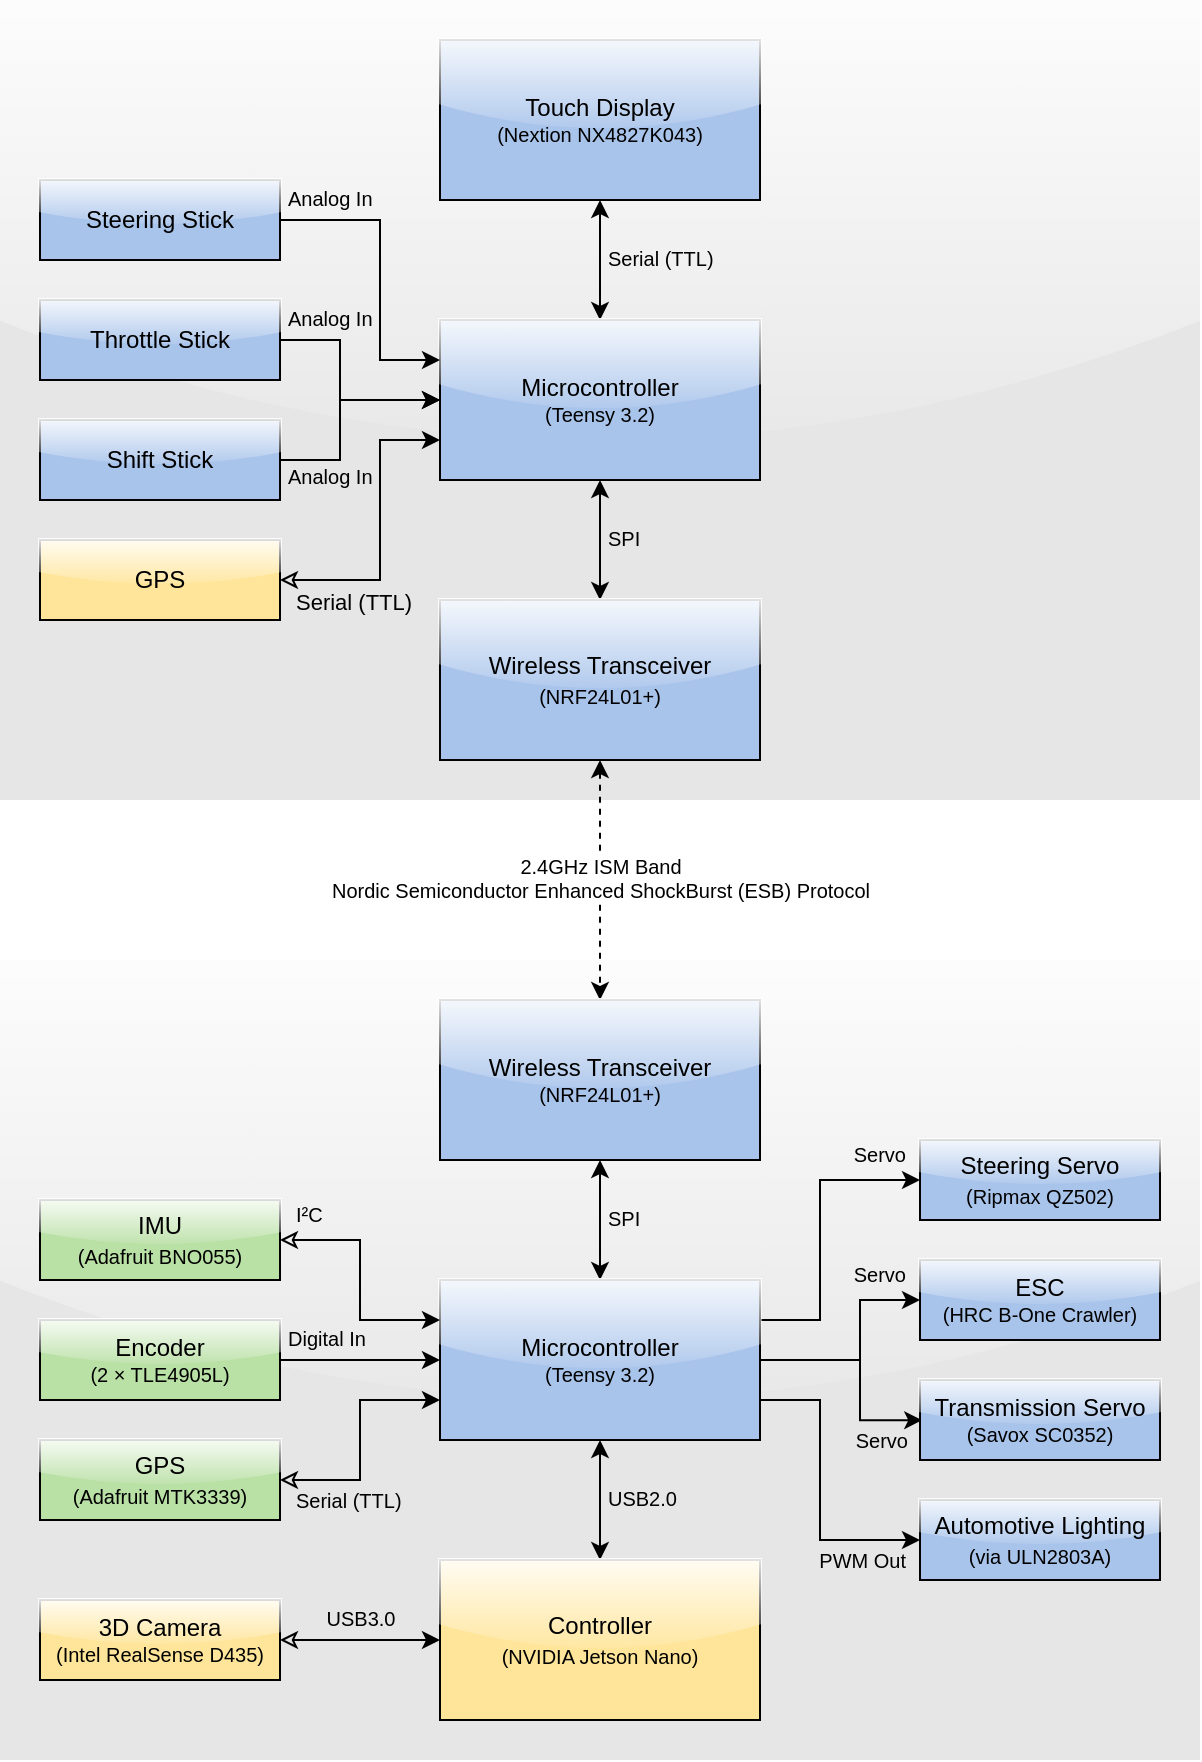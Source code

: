 <mxfile version="17.5.0" type="device"><diagram id="GEpu5d_tBcC7kwZOgGRw" name="Page-1"><mxGraphModel dx="1418" dy="797" grid="1" gridSize="10" guides="1" tooltips="1" connect="1" arrows="1" fold="1" page="1" pageScale="1" pageWidth="827" pageHeight="1169" math="0" shadow="0"><root><mxCell id="0"/><mxCell id="1" parent="0"/><mxCell id="ABAwdWTWGWzugkUhGgX6-31" value="" style="rounded=0;whiteSpace=wrap;html=1;fillColor=#E6E6E6;strokeColor=none;fontColor=#333333;glass=1;shadow=0;comic=0;" parent="1" vertex="1"><mxGeometry x="140" y="620" width="600" height="400" as="geometry"/></mxCell><mxCell id="ABAwdWTWGWzugkUhGgX6-30" value="" style="rounded=0;whiteSpace=wrap;html=1;fillColor=#E6E6E6;strokeColor=none;fontColor=#333333;glass=1;shadow=0;comic=0;spacing=0;spacingTop=0;spacingLeft=0;" parent="1" vertex="1"><mxGeometry x="140" y="140" width="600" height="400" as="geometry"/></mxCell><mxCell id="YoOySHGkhjqebRYn2S3c-5" value="&lt;span style=&quot;&quot;&gt;Serial (TTL)&lt;/span&gt;" style="edgeStyle=orthogonalEdgeStyle;rounded=0;orthogonalLoop=1;jettySize=auto;html=1;exitX=0.5;exitY=1;exitDx=0;exitDy=0;entryX=0.5;entryY=0;entryDx=0;entryDy=0;startArrow=classic;startFill=1;spacing=4;spacingBottom=3;labelBackgroundColor=none;fontSize=10;align=left;" parent="1" source="YoOySHGkhjqebRYn2S3c-1" target="YoOySHGkhjqebRYn2S3c-2" edge="1"><mxGeometry relative="1" as="geometry"/></mxCell><mxCell id="YoOySHGkhjqebRYn2S3c-1" value="&lt;div&gt;Touch Display&lt;/div&gt;&lt;div style=&quot;font-size: 10px&quot;&gt;&lt;font style=&quot;font-size: 10px&quot;&gt;(Nextion NX4827K043)&lt;br&gt;&lt;/font&gt;&lt;/div&gt;" style="rounded=0;whiteSpace=wrap;html=1;fillColor=#A9C4EB;glass=1;" parent="1" vertex="1"><mxGeometry x="360" y="160" width="160" height="80" as="geometry"/></mxCell><mxCell id="YoOySHGkhjqebRYn2S3c-6" value="SPI" style="edgeStyle=orthogonalEdgeStyle;rounded=0;orthogonalLoop=1;jettySize=auto;html=1;exitX=0.5;exitY=1;exitDx=0;exitDy=0;entryX=0.5;entryY=0;entryDx=0;entryDy=0;startArrow=classic;startFill=1;spacing=4;spacingBottom=3;labelBackgroundColor=none;fontSize=10;align=left;" parent="1" source="YoOySHGkhjqebRYn2S3c-2" target="YoOySHGkhjqebRYn2S3c-4" edge="1"><mxGeometry relative="1" as="geometry"><mxPoint as="offset"/></mxGeometry></mxCell><mxCell id="YoOySHGkhjqebRYn2S3c-2" value="&lt;div&gt;Microcontroller&lt;/div&gt;&lt;div style=&quot;font-size: 10px&quot;&gt;&lt;font style=&quot;font-size: 10px&quot;&gt;(Teensy 3.2)&lt;/font&gt;&lt;/div&gt;" style="rounded=0;whiteSpace=wrap;html=1;fillColor=#A9C4EB;glass=1;" parent="1" vertex="1"><mxGeometry x="360" y="300" width="160" height="80" as="geometry"/></mxCell><mxCell id="ABAwdWTWGWzugkUhGgX6-9" value="Analog In" style="edgeStyle=orthogonalEdgeStyle;rounded=0;orthogonalLoop=1;jettySize=auto;html=1;exitX=1;exitY=0.5;exitDx=0;exitDy=0;entryX=0;entryY=0.25;entryDx=0;entryDy=0;startArrow=none;startFill=0;spacingBottom=4;spacing=0;labelBackgroundColor=none;fontSize=10;align=left;verticalAlign=bottom;spacingLeft=4;" parent="1" source="YoOySHGkhjqebRYn2S3c-3" target="YoOySHGkhjqebRYn2S3c-2" edge="1"><mxGeometry x="-0.333" y="-50" relative="1" as="geometry"><Array as="points"><mxPoint x="330" y="250"/><mxPoint x="330" y="320"/></Array><mxPoint as="offset"/></mxGeometry></mxCell><mxCell id="YoOySHGkhjqebRYn2S3c-3" value="Steering Stick" style="rounded=0;whiteSpace=wrap;html=1;fillColor=#A9C4EB;glass=1;" parent="1" vertex="1"><mxGeometry x="160" y="230" width="120" height="40" as="geometry"/></mxCell><mxCell id="ABAwdWTWGWzugkUhGgX6-3" value="2.4GHz ISM Band&lt;br style=&quot;font-size: 10px&quot;&gt;Nordic Semiconductor Enhanced ShockBurst (ESB) Protocol" style="edgeStyle=orthogonalEdgeStyle;rounded=0;orthogonalLoop=1;jettySize=auto;html=1;exitX=0.5;exitY=1;exitDx=0;exitDy=0;entryX=0.5;entryY=0;entryDx=0;entryDy=0;startArrow=classic;startFill=1;dashed=1;spacing=4;spacingBottom=3;labelBackgroundColor=#FFFFFF;fontSize=10;" parent="1" source="YoOySHGkhjqebRYn2S3c-4" target="YoOySHGkhjqebRYn2S3c-8" edge="1"><mxGeometry relative="1" as="geometry"/></mxCell><mxCell id="YoOySHGkhjqebRYn2S3c-4" value="Wireless Transceiver&lt;br&gt;&lt;font style=&quot;font-size: 10px&quot;&gt;(NRF24L01+)&lt;/font&gt;" style="rounded=0;whiteSpace=wrap;html=1;fillColor=#A9C4EB;glass=1;" parent="1" vertex="1"><mxGeometry x="360" y="440" width="160" height="80" as="geometry"/></mxCell><mxCell id="ABAwdWTWGWzugkUhGgX6-4" value="SPI" style="edgeStyle=orthogonalEdgeStyle;rounded=0;orthogonalLoop=1;jettySize=auto;html=1;exitX=0.5;exitY=1;exitDx=0;exitDy=0;entryX=0.5;entryY=0;entryDx=0;entryDy=0;startArrow=classic;startFill=1;spacingBottom=3;spacing=4;labelBackgroundColor=none;fontSize=10;align=left;" parent="1" source="YoOySHGkhjqebRYn2S3c-8" target="YoOySHGkhjqebRYn2S3c-9" edge="1"><mxGeometry relative="1" as="geometry"/></mxCell><mxCell id="YoOySHGkhjqebRYn2S3c-8" value="&lt;div&gt;Wireless Transceiver&lt;/div&gt;&lt;div style=&quot;font-size: 10px&quot;&gt;&lt;font style=&quot;font-size: 10px&quot;&gt;(NRF24L01+)&lt;br&gt;&lt;/font&gt;&lt;/div&gt;" style="rounded=0;whiteSpace=wrap;html=1;fillColor=#A9C4EB;glass=1;" parent="1" vertex="1"><mxGeometry x="360" y="640" width="160" height="80" as="geometry"/></mxCell><mxCell id="ABAwdWTWGWzugkUhGgX6-5" value="USB2.0" style="edgeStyle=orthogonalEdgeStyle;rounded=0;orthogonalLoop=1;jettySize=auto;html=1;exitX=0.5;exitY=1;exitDx=0;exitDy=0;entryX=0.5;entryY=0;entryDx=0;entryDy=0;startArrow=classic;startFill=1;spacingBottom=3;spacing=4;labelBackgroundColor=none;fontSize=10;align=left;" parent="1" source="YoOySHGkhjqebRYn2S3c-9" target="ABAwdWTWGWzugkUhGgX6-2" edge="1"><mxGeometry relative="1" as="geometry"/></mxCell><mxCell id="ABAwdWTWGWzugkUhGgX6-25" value="Servo" style="edgeStyle=orthogonalEdgeStyle;rounded=0;orthogonalLoop=1;jettySize=auto;html=1;exitX=1;exitY=0.25;exitDx=0;exitDy=0;entryX=0;entryY=0.5;entryDx=0;entryDy=0;startArrow=none;startFill=0;labelBackgroundColor=none;spacing=0;fontSize=10;spacingBottom=6;align=right;verticalAlign=bottom;spacingRight=8;" parent="1" source="YoOySHGkhjqebRYn2S3c-9" target="ABAwdWTWGWzugkUhGgX6-16" edge="1"><mxGeometry x="1" relative="1" as="geometry"><Array as="points"><mxPoint x="550" y="800"/><mxPoint x="550" y="730"/></Array><mxPoint as="offset"/></mxGeometry></mxCell><mxCell id="ABAwdWTWGWzugkUhGgX6-26" value="Servo" style="edgeStyle=orthogonalEdgeStyle;rounded=0;orthogonalLoop=1;jettySize=auto;html=1;exitX=1;exitY=0.5;exitDx=0;exitDy=0;entryX=0;entryY=0.5;entryDx=0;entryDy=0;startArrow=none;startFill=0;labelBackgroundColor=none;spacing=0;fontSize=10;spacingBottom=6;align=right;verticalAlign=bottom;spacingRight=8;" parent="1" source="YoOySHGkhjqebRYn2S3c-9" target="ABAwdWTWGWzugkUhGgX6-15" edge="1"><mxGeometry x="1" relative="1" as="geometry"><Array as="points"><mxPoint x="570" y="820"/><mxPoint x="570" y="790"/></Array><mxPoint as="offset"/></mxGeometry></mxCell><mxCell id="ABAwdWTWGWzugkUhGgX6-27" value="&lt;div&gt;Servo&lt;/div&gt;" style="edgeStyle=orthogonalEdgeStyle;rounded=0;orthogonalLoop=1;jettySize=auto;html=1;exitX=1;exitY=0.5;exitDx=0;exitDy=0;entryX=0;entryY=0.5;entryDx=0;entryDy=0;startArrow=none;startFill=0;labelBackgroundColor=none;spacing=0;fontSize=10;spacingBottom=0;align=right;verticalAlign=top;spacingRight=8;" parent="1" edge="1"><mxGeometry x="1" relative="1" as="geometry"><mxPoint x="521.113" y="819.972" as="sourcePoint"/><mxPoint x="601.113" y="850.113" as="targetPoint"/><Array as="points"><mxPoint x="570" y="820"/><mxPoint x="570" y="850"/></Array><mxPoint as="offset"/></mxGeometry></mxCell><mxCell id="ABAwdWTWGWzugkUhGgX6-29" value="PWM Out" style="edgeStyle=orthogonalEdgeStyle;rounded=0;orthogonalLoop=1;jettySize=auto;html=1;exitX=1;exitY=0.75;exitDx=0;exitDy=0;entryX=0;entryY=0.5;entryDx=0;entryDy=0;startArrow=none;startFill=0;labelBackgroundColor=none;spacing=0;fontSize=10;spacingBottom=0;align=right;verticalAlign=top;spacingRight=8;" parent="1" source="YoOySHGkhjqebRYn2S3c-9" target="ABAwdWTWGWzugkUhGgX6-28" edge="1"><mxGeometry x="1" relative="1" as="geometry"><Array as="points"><mxPoint x="550" y="840"/><mxPoint x="550" y="910"/></Array><mxPoint as="offset"/></mxGeometry></mxCell><mxCell id="YoOySHGkhjqebRYn2S3c-9" value="&lt;div&gt;Microcontroller&lt;/div&gt;&lt;div style=&quot;font-size: 10px&quot;&gt;(Teensy 3.2)&lt;br&gt;&lt;/div&gt;" style="rounded=0;whiteSpace=wrap;html=1;fillColor=#A9C4EB;glass=1;" parent="1" vertex="1"><mxGeometry x="360" y="780" width="160" height="80" as="geometry"/></mxCell><mxCell id="ABAwdWTWGWzugkUhGgX6-2" value="&lt;div&gt;Controller&lt;/div&gt;&lt;div&gt;&lt;font style=&quot;font-size: 10px&quot;&gt;(NVIDIA Jetson Nano)&lt;/font&gt;&lt;br&gt;&lt;/div&gt;" style="rounded=0;whiteSpace=wrap;html=1;fillColor=#FFE599;glass=1;" parent="1" vertex="1"><mxGeometry x="360" y="920" width="160" height="80" as="geometry"/></mxCell><mxCell id="ABAwdWTWGWzugkUhGgX6-10" value="Analog In" style="edgeStyle=orthogonalEdgeStyle;rounded=0;orthogonalLoop=1;jettySize=auto;html=1;exitX=1;exitY=0.5;exitDx=0;exitDy=0;entryX=0;entryY=0.5;entryDx=0;entryDy=0;startArrow=none;startFill=0;spacingBottom=4;spacing=0;labelBackgroundColor=none;fontSize=10;align=left;verticalAlign=bottom;spacingLeft=4;" parent="1" source="ABAwdWTWGWzugkUhGgX6-6" target="YoOySHGkhjqebRYn2S3c-2" edge="1"><mxGeometry x="-0.455" y="-30" relative="1" as="geometry"><Array as="points"><mxPoint x="310" y="310"/><mxPoint x="310" y="340"/></Array><mxPoint as="offset"/></mxGeometry></mxCell><mxCell id="ABAwdWTWGWzugkUhGgX6-6" value="Throttle Stick" style="rounded=0;whiteSpace=wrap;html=1;fillColor=#A9C4EB;glass=1;" parent="1" vertex="1"><mxGeometry x="160" y="290" width="120" height="40" as="geometry"/></mxCell><mxCell id="ABAwdWTWGWzugkUhGgX6-11" value="Analog In" style="edgeStyle=orthogonalEdgeStyle;rounded=0;orthogonalLoop=1;jettySize=auto;html=1;exitX=1;exitY=0.5;exitDx=0;exitDy=0;entryX=0;entryY=0.5;entryDx=0;entryDy=0;startArrow=none;startFill=0;spacingBottom=0;spacing=0;labelBackgroundColor=none;fontSize=10;align=left;verticalAlign=top;spacingLeft=4;spacingTop=-2;" parent="1" source="ABAwdWTWGWzugkUhGgX6-7" target="YoOySHGkhjqebRYn2S3c-2" edge="1"><mxGeometry x="-0.455" y="30" relative="1" as="geometry"><Array as="points"><mxPoint x="310" y="370"/><mxPoint x="310" y="340"/></Array><mxPoint as="offset"/></mxGeometry></mxCell><mxCell id="ABAwdWTWGWzugkUhGgX6-7" value="Shift Stick" style="rounded=0;whiteSpace=wrap;html=1;fillColor=#A9C4EB;glass=1;" parent="1" vertex="1"><mxGeometry x="160" y="350" width="120" height="40" as="geometry"/></mxCell><mxCell id="ABAwdWTWGWzugkUhGgX6-22" value="Digital In" style="edgeStyle=orthogonalEdgeStyle;rounded=0;orthogonalLoop=1;jettySize=auto;html=1;exitX=1;exitY=0.5;exitDx=0;exitDy=0;entryX=0;entryY=0.5;entryDx=0;entryDy=0;startArrow=none;startFill=0;spacing=0;spacingBottom=4;labelBackgroundColor=none;fontSize=10;spacingLeft=4;verticalAlign=bottom;align=left;" parent="1" source="ABAwdWTWGWzugkUhGgX6-12" target="YoOySHGkhjqebRYn2S3c-9" edge="1"><mxGeometry x="-1" relative="1" as="geometry"><mxPoint as="offset"/></mxGeometry></mxCell><mxCell id="ABAwdWTWGWzugkUhGgX6-12" value="&lt;div&gt;Encoder&lt;/div&gt;&lt;div style=&quot;font-size: 10px&quot;&gt;(2 × TLE4905L)&lt;/div&gt;" style="rounded=0;whiteSpace=wrap;html=1;fillColor=#B9E0A5;glass=1;" parent="1" vertex="1"><mxGeometry x="160" y="800" width="120" height="40" as="geometry"/></mxCell><mxCell id="ABAwdWTWGWzugkUhGgX6-21" value="I²C" style="edgeStyle=orthogonalEdgeStyle;rounded=0;orthogonalLoop=1;jettySize=auto;html=1;exitX=1;exitY=0.5;exitDx=0;exitDy=0;entryX=0;entryY=0.25;entryDx=0;entryDy=0;startArrow=classic;startFill=0;spacing=0;spacingBottom=6;labelBackgroundColor=none;fontSize=10;align=left;verticalAlign=bottom;spacingLeft=8;" parent="1" source="ABAwdWTWGWzugkUhGgX6-13" target="YoOySHGkhjqebRYn2S3c-9" edge="1"><mxGeometry x="-0.333" y="-40" relative="1" as="geometry"><mxPoint as="offset"/></mxGeometry></mxCell><mxCell id="ABAwdWTWGWzugkUhGgX6-13" value="&lt;div&gt;IMU&lt;/div&gt;&lt;font style=&quot;font-size: 10px&quot;&gt;(Adafruit BNO055)&lt;/font&gt;" style="rounded=0;whiteSpace=wrap;html=1;fillColor=#B9E0A5;glass=1;" parent="1" vertex="1"><mxGeometry x="160" y="740" width="120" height="40" as="geometry"/></mxCell><mxCell id="ABAwdWTWGWzugkUhGgX6-23" value="Serial (TTL)" style="edgeStyle=orthogonalEdgeStyle;rounded=0;orthogonalLoop=1;jettySize=auto;html=1;exitX=1;exitY=0.5;exitDx=0;exitDy=0;entryX=0;entryY=0.75;entryDx=0;entryDy=0;startArrow=classic;startFill=0;spacingBottom=0;spacing=0;labelBackgroundColor=none;fontSize=10;align=left;verticalAlign=top;spacingTop=0;spacingLeft=8;" parent="1" source="ABAwdWTWGWzugkUhGgX6-14" target="YoOySHGkhjqebRYn2S3c-9" edge="1"><mxGeometry x="-0.333" y="40" relative="1" as="geometry"><mxPoint as="offset"/></mxGeometry></mxCell><mxCell id="ABAwdWTWGWzugkUhGgX6-14" value="&lt;div&gt;GPS&lt;/div&gt;&lt;div&gt;&lt;font style=&quot;font-size: 10px&quot;&gt;(Adafruit MTK3339)&lt;/font&gt;&lt;br&gt;&lt;/div&gt;" style="rounded=0;whiteSpace=wrap;html=1;fillColor=#B9E0A5;glass=1;" parent="1" vertex="1"><mxGeometry x="160" y="860" width="120" height="40" as="geometry"/></mxCell><mxCell id="ABAwdWTWGWzugkUhGgX6-15" value="&lt;div&gt;ESC&lt;/div&gt;&lt;div style=&quot;font-size: 10px&quot;&gt;(HRC B-One Crawler)&lt;br&gt;&lt;/div&gt;" style="rounded=0;whiteSpace=wrap;html=1;fillColor=#A9C4EB;glass=1;direction=east;" parent="1" vertex="1"><mxGeometry x="600" y="770" width="120" height="40" as="geometry"/></mxCell><mxCell id="ABAwdWTWGWzugkUhGgX6-16" value="&lt;div&gt;Steering Servo&lt;/div&gt;&lt;div&gt;&lt;font style=&quot;font-size: 10px&quot;&gt;(Ripmax QZ502)&lt;/font&gt;&lt;br&gt;&lt;/div&gt;" style="rounded=0;whiteSpace=wrap;html=1;fillColor=#A9C4EB;glass=1;" parent="1" vertex="1"><mxGeometry x="600" y="710" width="120" height="40" as="geometry"/></mxCell><mxCell id="ABAwdWTWGWzugkUhGgX6-17" value="&lt;div&gt;Transmission Servo&lt;/div&gt;&lt;div style=&quot;font-size: 10px&quot;&gt;&lt;font style=&quot;font-size: 10px&quot;&gt;(Savox SC0352)&lt;br&gt;&lt;/font&gt;&lt;/div&gt;" style="rounded=0;whiteSpace=wrap;html=1;fillColor=#A9C4EB;glass=1;" parent="1" vertex="1"><mxGeometry x="600" y="830" width="120" height="40" as="geometry"/></mxCell><mxCell id="ABAwdWTWGWzugkUhGgX6-20" value="USB3.0" style="edgeStyle=orthogonalEdgeStyle;rounded=0;orthogonalLoop=1;jettySize=auto;html=1;exitX=1;exitY=0.5;exitDx=0;exitDy=0;entryX=0;entryY=0.5;entryDx=0;entryDy=0;startArrow=classic;startFill=0;spacingBottom=4;spacing=0;labelBackgroundColor=none;fontSize=10;verticalAlign=bottom;" parent="1" source="ABAwdWTWGWzugkUhGgX6-18" target="ABAwdWTWGWzugkUhGgX6-2" edge="1"><mxGeometry relative="1" as="geometry"/></mxCell><mxCell id="ABAwdWTWGWzugkUhGgX6-18" value="&lt;div&gt;3D Camera&lt;/div&gt;&lt;div style=&quot;font-size: 11px&quot;&gt;&lt;font style=&quot;font-size: 10px&quot;&gt;(Intel RealSense D435)&lt;/font&gt;&lt;br&gt;&lt;/div&gt;" style="rounded=0;whiteSpace=wrap;html=1;fillColor=#FFE599;glass=1;" parent="1" vertex="1"><mxGeometry x="160" y="940" width="120" height="40" as="geometry"/></mxCell><mxCell id="ABAwdWTWGWzugkUhGgX6-28" value="&lt;div&gt;Automotive Lighting&lt;/div&gt;&lt;div&gt;&lt;font style=&quot;font-size: 10px&quot;&gt;(via ULN2803A)&lt;/font&gt;&lt;br&gt;&lt;/div&gt;" style="rounded=0;whiteSpace=wrap;html=1;fillColor=#A9C4EB;glass=1;" parent="1" vertex="1"><mxGeometry x="600" y="890" width="120" height="40" as="geometry"/></mxCell><mxCell id="jUi32IoWs4N4HyoE-Lzf-2" value="&lt;span style=&quot;&quot;&gt;Serial (TTL)&lt;/span&gt;" style="edgeStyle=orthogonalEdgeStyle;rounded=0;orthogonalLoop=1;jettySize=auto;html=1;exitX=1;exitY=0.5;exitDx=0;exitDy=0;entryX=0;entryY=0.75;entryDx=0;entryDy=0;labelBackgroundColor=none;align=left;spacing=0;spacingLeft=8;verticalAlign=top;spacingTop=0;startArrow=classic;startFill=0;" parent="1" source="jUi32IoWs4N4HyoE-Lzf-1" target="YoOySHGkhjqebRYn2S3c-2" edge="1"><mxGeometry x="-0.333" y="50" relative="1" as="geometry"><Array as="points"><mxPoint x="330" y="430"/><mxPoint x="330" y="360"/></Array><mxPoint as="offset"/></mxGeometry></mxCell><mxCell id="jUi32IoWs4N4HyoE-Lzf-1" value="&lt;div&gt;GPS&lt;/div&gt;" style="rounded=0;whiteSpace=wrap;html=1;fillColor=#FFE599;glass=1;" parent="1" vertex="1"><mxGeometry x="160" y="410" width="120" height="40" as="geometry"/></mxCell></root></mxGraphModel></diagram></mxfile>